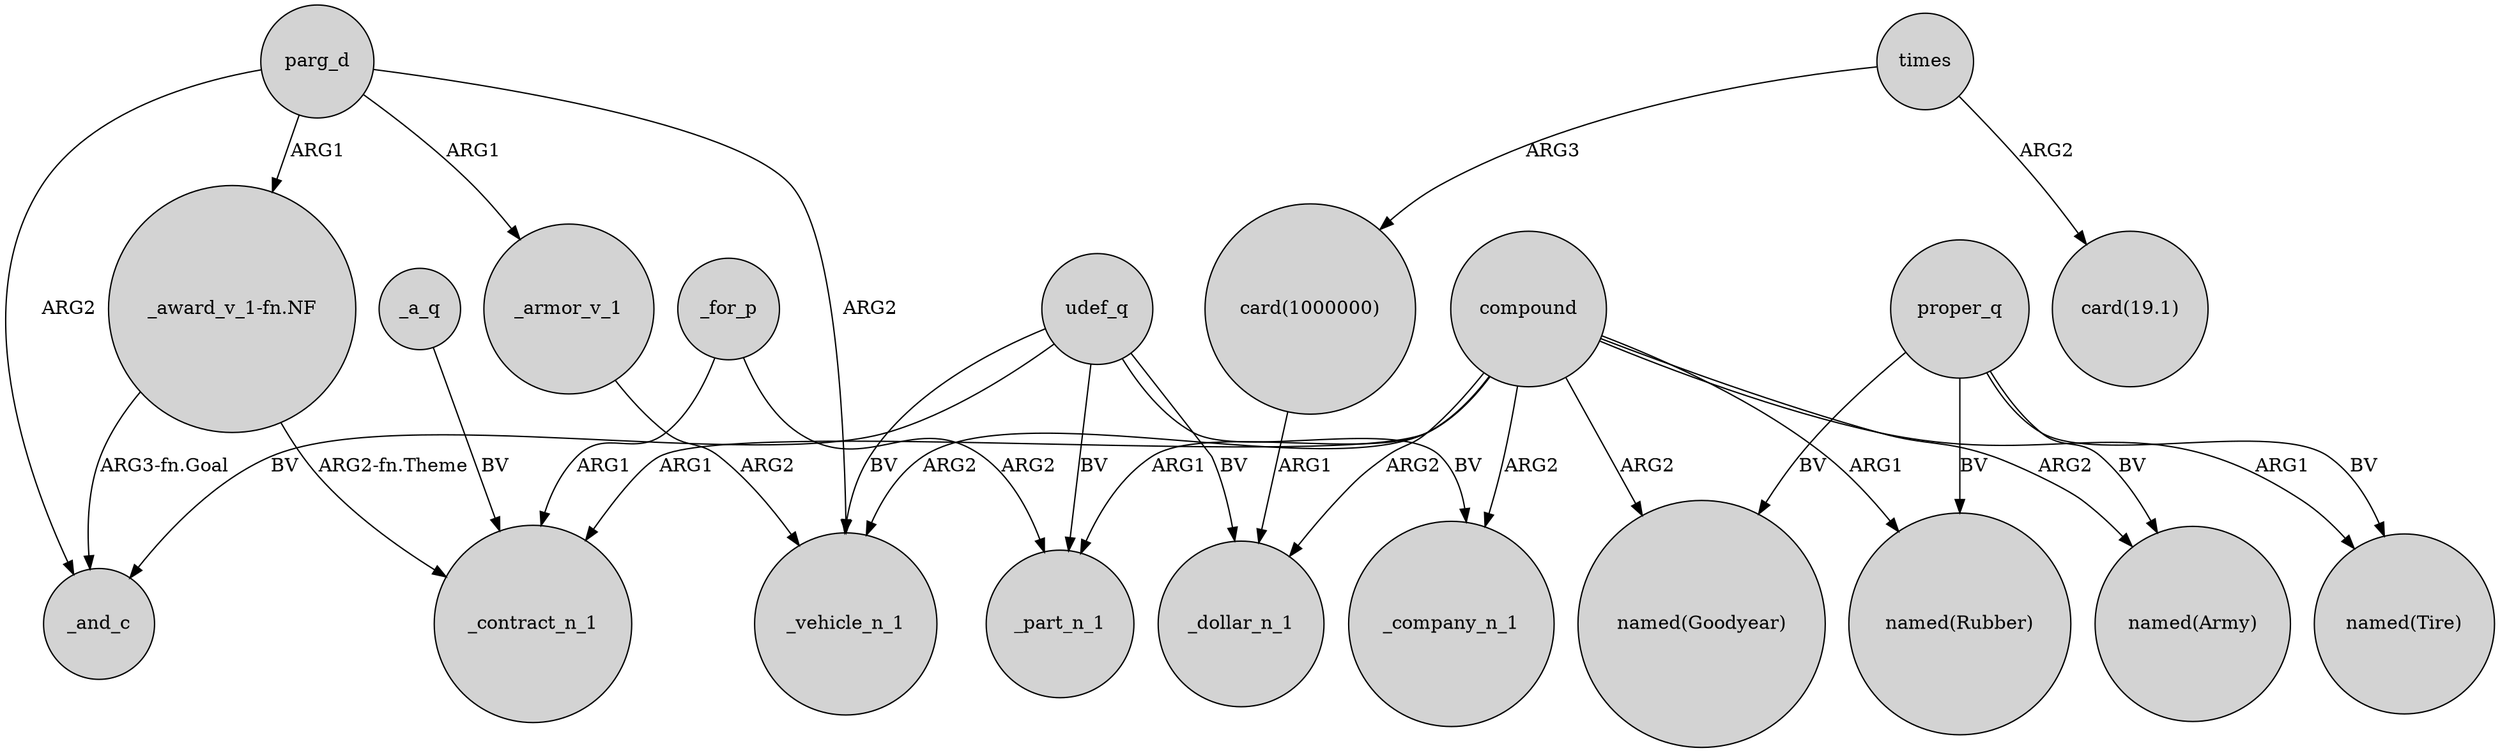 digraph {
	node [shape=circle style=filled]
	"card(1000000)" -> _dollar_n_1 [label=ARG1]
	compound -> _company_n_1 [label=ARG2]
	parg_d -> _armor_v_1 [label=ARG1]
	compound -> _part_n_1 [label=ARG1]
	proper_q -> "named(Tire)" [label=BV]
	compound -> "named(Tire)" [label=ARG1]
	_armor_v_1 -> _vehicle_n_1 [label=ARG2]
	proper_q -> "named(Goodyear)" [label=BV]
	compound -> _contract_n_1 [label=ARG1]
	_a_q -> _contract_n_1 [label=BV]
	compound -> "named(Goodyear)" [label=ARG2]
	proper_q -> "named(Army)" [label=BV]
	udef_q -> _vehicle_n_1 [label=BV]
	parg_d -> _and_c [label=ARG2]
	compound -> _vehicle_n_1 [label=ARG2]
	"_award_v_1-fn.NF" -> _and_c [label="ARG3-fn.Goal"]
	times -> "card(1000000)" [label=ARG3]
	proper_q -> "named(Rubber)" [label=BV]
	parg_d -> _vehicle_n_1 [label=ARG2]
	parg_d -> "_award_v_1-fn.NF" [label=ARG1]
	udef_q -> _part_n_1 [label=BV]
	compound -> "named(Rubber)" [label=ARG1]
	_for_p -> _part_n_1 [label=ARG2]
	times -> "card(19.1)" [label=ARG2]
	compound -> _dollar_n_1 [label=ARG2]
	udef_q -> _and_c [label=BV]
	compound -> "named(Army)" [label=ARG2]
	_for_p -> _contract_n_1 [label=ARG1]
	"_award_v_1-fn.NF" -> _contract_n_1 [label="ARG2-fn.Theme"]
	udef_q -> _company_n_1 [label=BV]
	udef_q -> _dollar_n_1 [label=BV]
}
